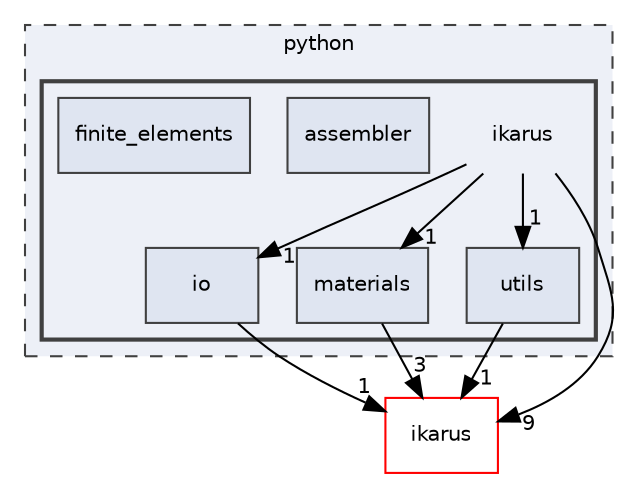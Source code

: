 digraph "ikarus"
{
 // LATEX_PDF_SIZE
  edge [fontname="Helvetica",fontsize="10",labelfontname="Helvetica",labelfontsize="10"];
  node [fontname="Helvetica",fontsize="10",shape=record];
  compound=true
  subgraph clusterdir_7837fde3ab9c1fb2fc5be7b717af8d79 {
    graph [ bgcolor="#edf0f7", pencolor="grey25", style="filled,dashed,", label="python", fontname="Helvetica", fontsize="10", URL="dir_7837fde3ab9c1fb2fc5be7b717af8d79.html"]
  subgraph clusterdir_73badfddb58208682f2caf3b249febfe {
    graph [ bgcolor="#edf0f7", pencolor="grey25", style="filled,bold,", label="", fontname="Helvetica", fontsize="10", URL="dir_73badfddb58208682f2caf3b249febfe.html"]
    dir_73badfddb58208682f2caf3b249febfe [shape=plaintext, label="ikarus"];
  dir_ce77774bb77a77a8921d47dc6ef9535b [shape=box, label="assembler", style="filled,", fillcolor="#dfe5f1", color="grey25", URL="dir_ce77774bb77a77a8921d47dc6ef9535b.html"];
  dir_2c5a1e15fafdf1e3d4a509c62c23a920 [shape=box, label="finite_elements", style="filled,", fillcolor="#dfe5f1", color="grey25", URL="dir_2c5a1e15fafdf1e3d4a509c62c23a920.html"];
  dir_45c099bf920096a3a8905b6350a6be85 [shape=box, label="io", style="filled,", fillcolor="#dfe5f1", color="grey25", URL="dir_45c099bf920096a3a8905b6350a6be85.html"];
  dir_f76a953843f5286ce5302f8a81053dae [shape=box, label="materials", style="filled,", fillcolor="#dfe5f1", color="grey25", URL="dir_f76a953843f5286ce5302f8a81053dae.html"];
  dir_86832cf5e78640a96768d75c38062b36 [shape=box, label="utils", style="filled,", fillcolor="#dfe5f1", color="grey25", URL="dir_86832cf5e78640a96768d75c38062b36.html"];
  }
  }
  dir_5bec9ec6c6b8ab3f2f9d60d2ff21ed81 [shape=box, label="ikarus", style="", fillcolor="#edf0f7", color="red", URL="dir_5bec9ec6c6b8ab3f2f9d60d2ff21ed81.html"];
  dir_73badfddb58208682f2caf3b249febfe->dir_45c099bf920096a3a8905b6350a6be85 [headlabel="1", labeldistance=1.5 headhref="dir_000017_000020.html"];
  dir_73badfddb58208682f2caf3b249febfe->dir_5bec9ec6c6b8ab3f2f9d60d2ff21ed81 [headlabel="9", labeldistance=1.5 headhref="dir_000017_000016.html"];
  dir_73badfddb58208682f2caf3b249febfe->dir_86832cf5e78640a96768d75c38062b36 [headlabel="1", labeldistance=1.5 headhref="dir_000017_000034.html"];
  dir_73badfddb58208682f2caf3b249febfe->dir_f76a953843f5286ce5302f8a81053dae [headlabel="1", labeldistance=1.5 headhref="dir_000017_000025.html"];
  dir_45c099bf920096a3a8905b6350a6be85->dir_5bec9ec6c6b8ab3f2f9d60d2ff21ed81 [headlabel="1", labeldistance=1.5 headhref="dir_000020_000016.html"];
  dir_f76a953843f5286ce5302f8a81053dae->dir_5bec9ec6c6b8ab3f2f9d60d2ff21ed81 [headlabel="3", labeldistance=1.5 headhref="dir_000025_000016.html"];
  dir_86832cf5e78640a96768d75c38062b36->dir_5bec9ec6c6b8ab3f2f9d60d2ff21ed81 [headlabel="1", labeldistance=1.5 headhref="dir_000034_000016.html"];
}
